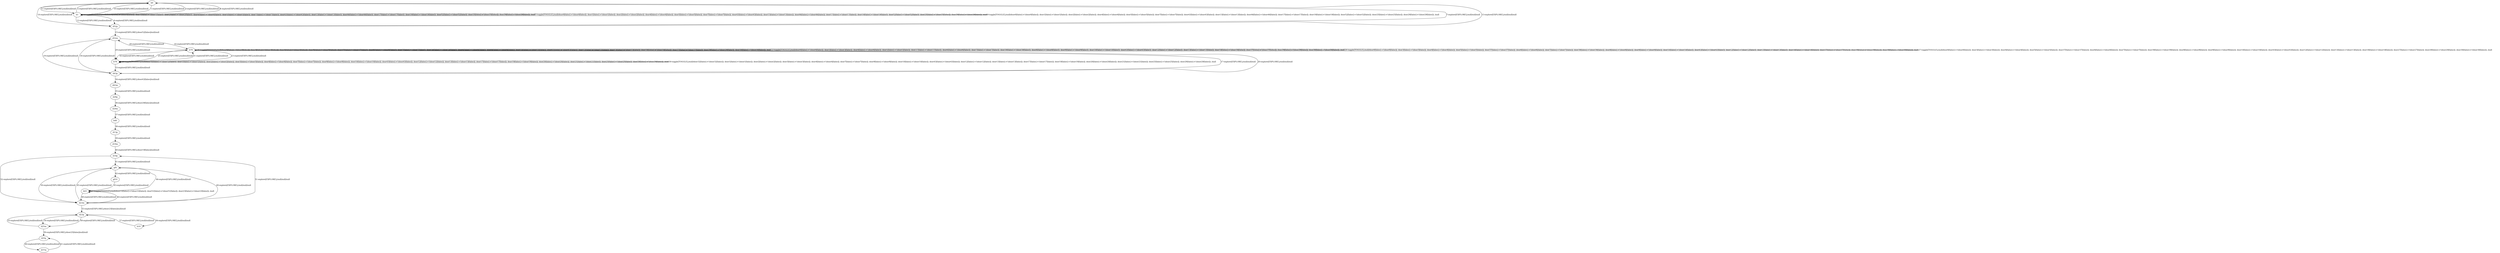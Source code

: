# Total number of goals covered by this test: 2
# d25p --> d37m
# d37m --> d25p

digraph g {
"b0" -> "b1" [label = "1-explore[EXPLORE];/null/null/null"];
"b1" -> "b0" [label = "2-explore[EXPLORE];/null/null/null"];
"b0" -> "b1" [label = "3-explore[EXPLORE];/null/null/null"];
"b1" -> "b1" [label = "4-toggle[TOGGLE];/null/door0[false]:=!(door0[false]); door1[false]:=!(door1[false]); door2[false]:=!(door2[false]); door4[false]:=!(door4[false]); door5[false]:=!(door5[false]); door7[false]:=!(door7[false]); door43[false]:=!(door43[false]); door13[false]:=!(door13[false]); door46[false]:=!(door46[false]); door17[false]:=!(door17[false]); door19[false]:=!(door19[false]); door52[false]:=!(door52[false]); door25[false]:=!(door25[false]); door29[false]:=!(door29[false]); /null"];
"b1" -> "b1" [label = "5-toggle[TOGGLE];/null/door0[false]:=!(door0[false]); door1[false]:=!(door1[false]); door2[false]:=!(door2[false]); door4[false]:=!(door4[false]); door5[false]:=!(door5[false]); door7[false]:=!(door7[false]); door43[false]:=!(door43[false]); door13[false]:=!(door13[false]); door46[false]:=!(door46[false]); door17[false]:=!(door17[false]); door19[false]:=!(door19[false]); door52[false]:=!(door52[false]); door25[false]:=!(door25[false]); door29[false]:=!(door29[false]); /null"];
"b1" -> "d52p" [label = "6-explore[EXPLORE];/null/null/null"];
"d52p" -> "b0" [label = "7-explore[EXPLORE];/null/null/null"];
"b0" -> "b1" [label = "8-explore[EXPLORE];/null/null/null"];
"b1" -> "b1" [label = "9-toggle[TOGGLE];/null/door0[false]:=!(door0[false]); door1[false]:=!(door1[false]); door2[false]:=!(door2[false]); door4[false]:=!(door4[false]); door5[false]:=!(door5[false]); door7[false]:=!(door7[false]); door43[false]:=!(door43[false]); door13[false]:=!(door13[false]); door46[false]:=!(door46[false]); door17[false]:=!(door17[false]); door19[false]:=!(door19[false]); door52[false]:=!(door52[false]); door25[false]:=!(door25[false]); door29[false]:=!(door29[false]); /null"];
"b1" -> "b0" [label = "10-explore[EXPLORE];/null/null/null"];
"b0" -> "b1" [label = "11-explore[EXPLORE];/null/null/null"];
"b1" -> "d52p" [label = "12-explore[EXPLORE];/null/null/null"];
"d52p" -> "b0" [label = "13-explore[EXPLORE];/null/null/null"];
"b0" -> "d52p" [label = "14-explore[EXPLORE];/null/null/null"];
"d52p" -> "d52m" [label = "15-explore[EXPLORE];/door52[false]/null/null"];
"d52m" -> "b79" [label = "16-explore[EXPLORE];/null/null/null"];
"b79" -> "d43p" [label = "17-explore[EXPLORE];/null/null/null"];
"d43p" -> "d52m" [label = "18-explore[EXPLORE];/null/null/null"];
"d52m" -> "d43p" [label = "19-explore[EXPLORE];/null/null/null"];
"d43p" -> "b79" [label = "20-explore[EXPLORE];/null/null/null"];
"b79" -> "b79" [label = "21-toggle[TOGGLE];/null/door0[false]:=!(door0[false]); door3[false]:=!(door3[false]); door4[false]:=!(door4[false]); door5[false]:=!(door5[false]); door37[false]:=!(door37[false]); door6[false]:=!(door6[false]); door7[false]:=!(door7[false]); door39[false]:=!(door39[false]); door8[false]:=!(door8[false]); door9[false]:=!(door9[false]); door10[false]:=!(door10[false]); door43[false]:=!(door43[false]); door12[false]:=!(door12[false]); door13[false]:=!(door13[false]); door18[false]:=!(door18[false]); door27[false]:=!(door27[false]); door29[false]:=!(door29[false]); door30[false]:=!(door30[false]); /null"];
"b79" -> "b79" [label = "22-toggle[TOGGLE];/null/door0[false]:=!(door0[false]); door3[false]:=!(door3[false]); door4[false]:=!(door4[false]); door5[false]:=!(door5[false]); door37[false]:=!(door37[false]); door6[false]:=!(door6[false]); door7[false]:=!(door7[false]); door39[false]:=!(door39[false]); door8[false]:=!(door8[false]); door9[false]:=!(door9[false]); door10[false]:=!(door10[false]); door43[false]:=!(door43[false]); door12[false]:=!(door12[false]); door13[false]:=!(door13[false]); door18[false]:=!(door18[false]); door27[false]:=!(door27[false]); door29[false]:=!(door29[false]); door30[false]:=!(door30[false]); /null"];
"b79" -> "b78" [label = "23-explore[EXPLORE];/null/null/null"];
"b78" -> "b78" [label = "24-toggle[TOGGLE];/null/door32[false]:=!(door32[false]); door1[false]:=!(door1[false]); door2[false]:=!(door2[false]); door3[false]:=!(door3[false]); door4[false]:=!(door4[false]); door7[false]:=!(door7[false]); door9[false]:=!(door9[false]); door10[false]:=!(door10[false]); door43[false]:=!(door43[false]); door12[false]:=!(door12[false]); door13[false]:=!(door13[false]); door17[false]:=!(door17[false]); door19[false]:=!(door19[false]); door20[false]:=!(door20[false]); door21[false]:=!(door21[false]); door25[false]:=!(door25[false]); door29[false]:=!(door29[false]); /null"];
"b78" -> "b79" [label = "25-explore[EXPLORE];/null/null/null"];
"b79" -> "b79" [label = "26-toggle[TOGGLE];/null/door0[false]:=!(door0[false]); door3[false]:=!(door3[false]); door4[false]:=!(door4[false]); door5[false]:=!(door5[false]); door37[false]:=!(door37[false]); door6[false]:=!(door6[false]); door7[false]:=!(door7[false]); door39[false]:=!(door39[false]); door8[false]:=!(door8[false]); door9[false]:=!(door9[false]); door10[false]:=!(door10[false]); door43[false]:=!(door43[false]); door12[false]:=!(door12[false]); door13[false]:=!(door13[false]); door18[false]:=!(door18[false]); door27[false]:=!(door27[false]); door29[false]:=!(door29[false]); door30[false]:=!(door30[false]); /null"];
"b79" -> "b79" [label = "27-toggle[TOGGLE];/null/door0[false]:=!(door0[false]); door3[false]:=!(door3[false]); door4[false]:=!(door4[false]); door5[false]:=!(door5[false]); door37[false]:=!(door37[false]); door6[false]:=!(door6[false]); door7[false]:=!(door7[false]); door39[false]:=!(door39[false]); door8[false]:=!(door8[false]); door9[false]:=!(door9[false]); door10[false]:=!(door10[false]); door43[false]:=!(door43[false]); door12[false]:=!(door12[false]); door13[false]:=!(door13[false]); door18[false]:=!(door18[false]); door27[false]:=!(door27[false]); door29[false]:=!(door29[false]); door30[false]:=!(door30[false]); /null"];
"b79" -> "d52m" [label = "28-explore[EXPLORE];/null/null/null"];
"d52m" -> "b78" [label = "29-explore[EXPLORE];/null/null/null"];
"b78" -> "b78" [label = "30-toggle[TOGGLE];/null/door32[false]:=!(door32[false]); door1[false]:=!(door1[false]); door2[false]:=!(door2[false]); door3[false]:=!(door3[false]); door4[false]:=!(door4[false]); door7[false]:=!(door7[false]); door9[false]:=!(door9[false]); door10[false]:=!(door10[false]); door43[false]:=!(door43[false]); door12[false]:=!(door12[false]); door13[false]:=!(door13[false]); door17[false]:=!(door17[false]); door19[false]:=!(door19[false]); door20[false]:=!(door20[false]); door21[false]:=!(door21[false]); door25[false]:=!(door25[false]); door29[false]:=!(door29[false]); /null"];
"b78" -> "b79" [label = "31-explore[EXPLORE];/null/null/null"];
"b79" -> "b78" [label = "32-explore[EXPLORE];/null/null/null"];
"b78" -> "d43p" [label = "33-explore[EXPLORE];/null/null/null"];
"d43p" -> "d43m" [label = "34-explore[EXPLORE];/door43[false]/null/null"];
"d43m" -> "d29p" [label = "35-explore[EXPLORE];/null/null/null"];
"d29p" -> "d29m" [label = "36-explore[EXPLORE];/door29[false]/null/null"];
"d29m" -> "b40" [label = "37-explore[EXPLORE];/null/null/null"];
"b40" -> "d13p" [label = "38-explore[EXPLORE];/null/null/null"];
"d13p" -> "d19m" [label = "39-explore[EXPLORE];/null/null/null"];
"d19m" -> "d19p" [label = "40-explore[EXPLORE];/door19[false]/null/null"];
"d19p" -> "gf4" [label = "41-explore[EXPLORE];/null/null/null"];
"gf4" -> "gf10" [label = "42-explore[EXPLORE];/null/null/null"];
"gf10" -> "b43" [label = "43-explore[EXPLORE];/null/null/null"];
"b43" -> "d23m" [label = "44-explore[EXPLORE];/null/null/null"];
"d23m" -> "gf4" [label = "45-explore[EXPLORE];/null/null/null"];
"gf4" -> "b43" [label = "46-explore[EXPLORE];/null/null/null"];
"b43" -> "b43" [label = "47-toggle[TOGGLE];/null/door33[false]:=!(door33[false]); door51[false]:=!(door51[false]); door23[false]:=!(door23[false]); /null"];
"b43" -> "d23m" [label = "48-explore[EXPLORE];/null/null/null"];
"d23m" -> "gf4" [label = "49-explore[EXPLORE];/null/null/null"];
"gf4" -> "d23m" [label = "50-explore[EXPLORE];/null/null/null"];
"d23m" -> "d19p" [label = "51-explore[EXPLORE];/null/null/null"];
"d19p" -> "d23m" [label = "52-explore[EXPLORE];/null/null/null"];
"d23m" -> "d23p" [label = "53-explore[EXPLORE];/door23[false]/null/null"];
"d23p" -> "d25m" [label = "54-explore[EXPLORE];/null/null/null"];
"d25m" -> "d23p" [label = "55-explore[EXPLORE];/null/null/null"];
"d23p" -> "b10" [label = "56-explore[EXPLORE];/null/null/null"];
"b10" -> "d23p" [label = "57-explore[EXPLORE];/null/null/null"];
"d23p" -> "d25m" [label = "58-explore[EXPLORE];/null/null/null"];
"d25m" -> "d25p" [label = "59-explore[EXPLORE];/door25[false]/null/null"];
"d25p" -> "d37m" [label = "60-explore[EXPLORE];/null/null/null"];
"d37m" -> "d25p" [label = "61-explore[EXPLORE];/null/null/null"];
}